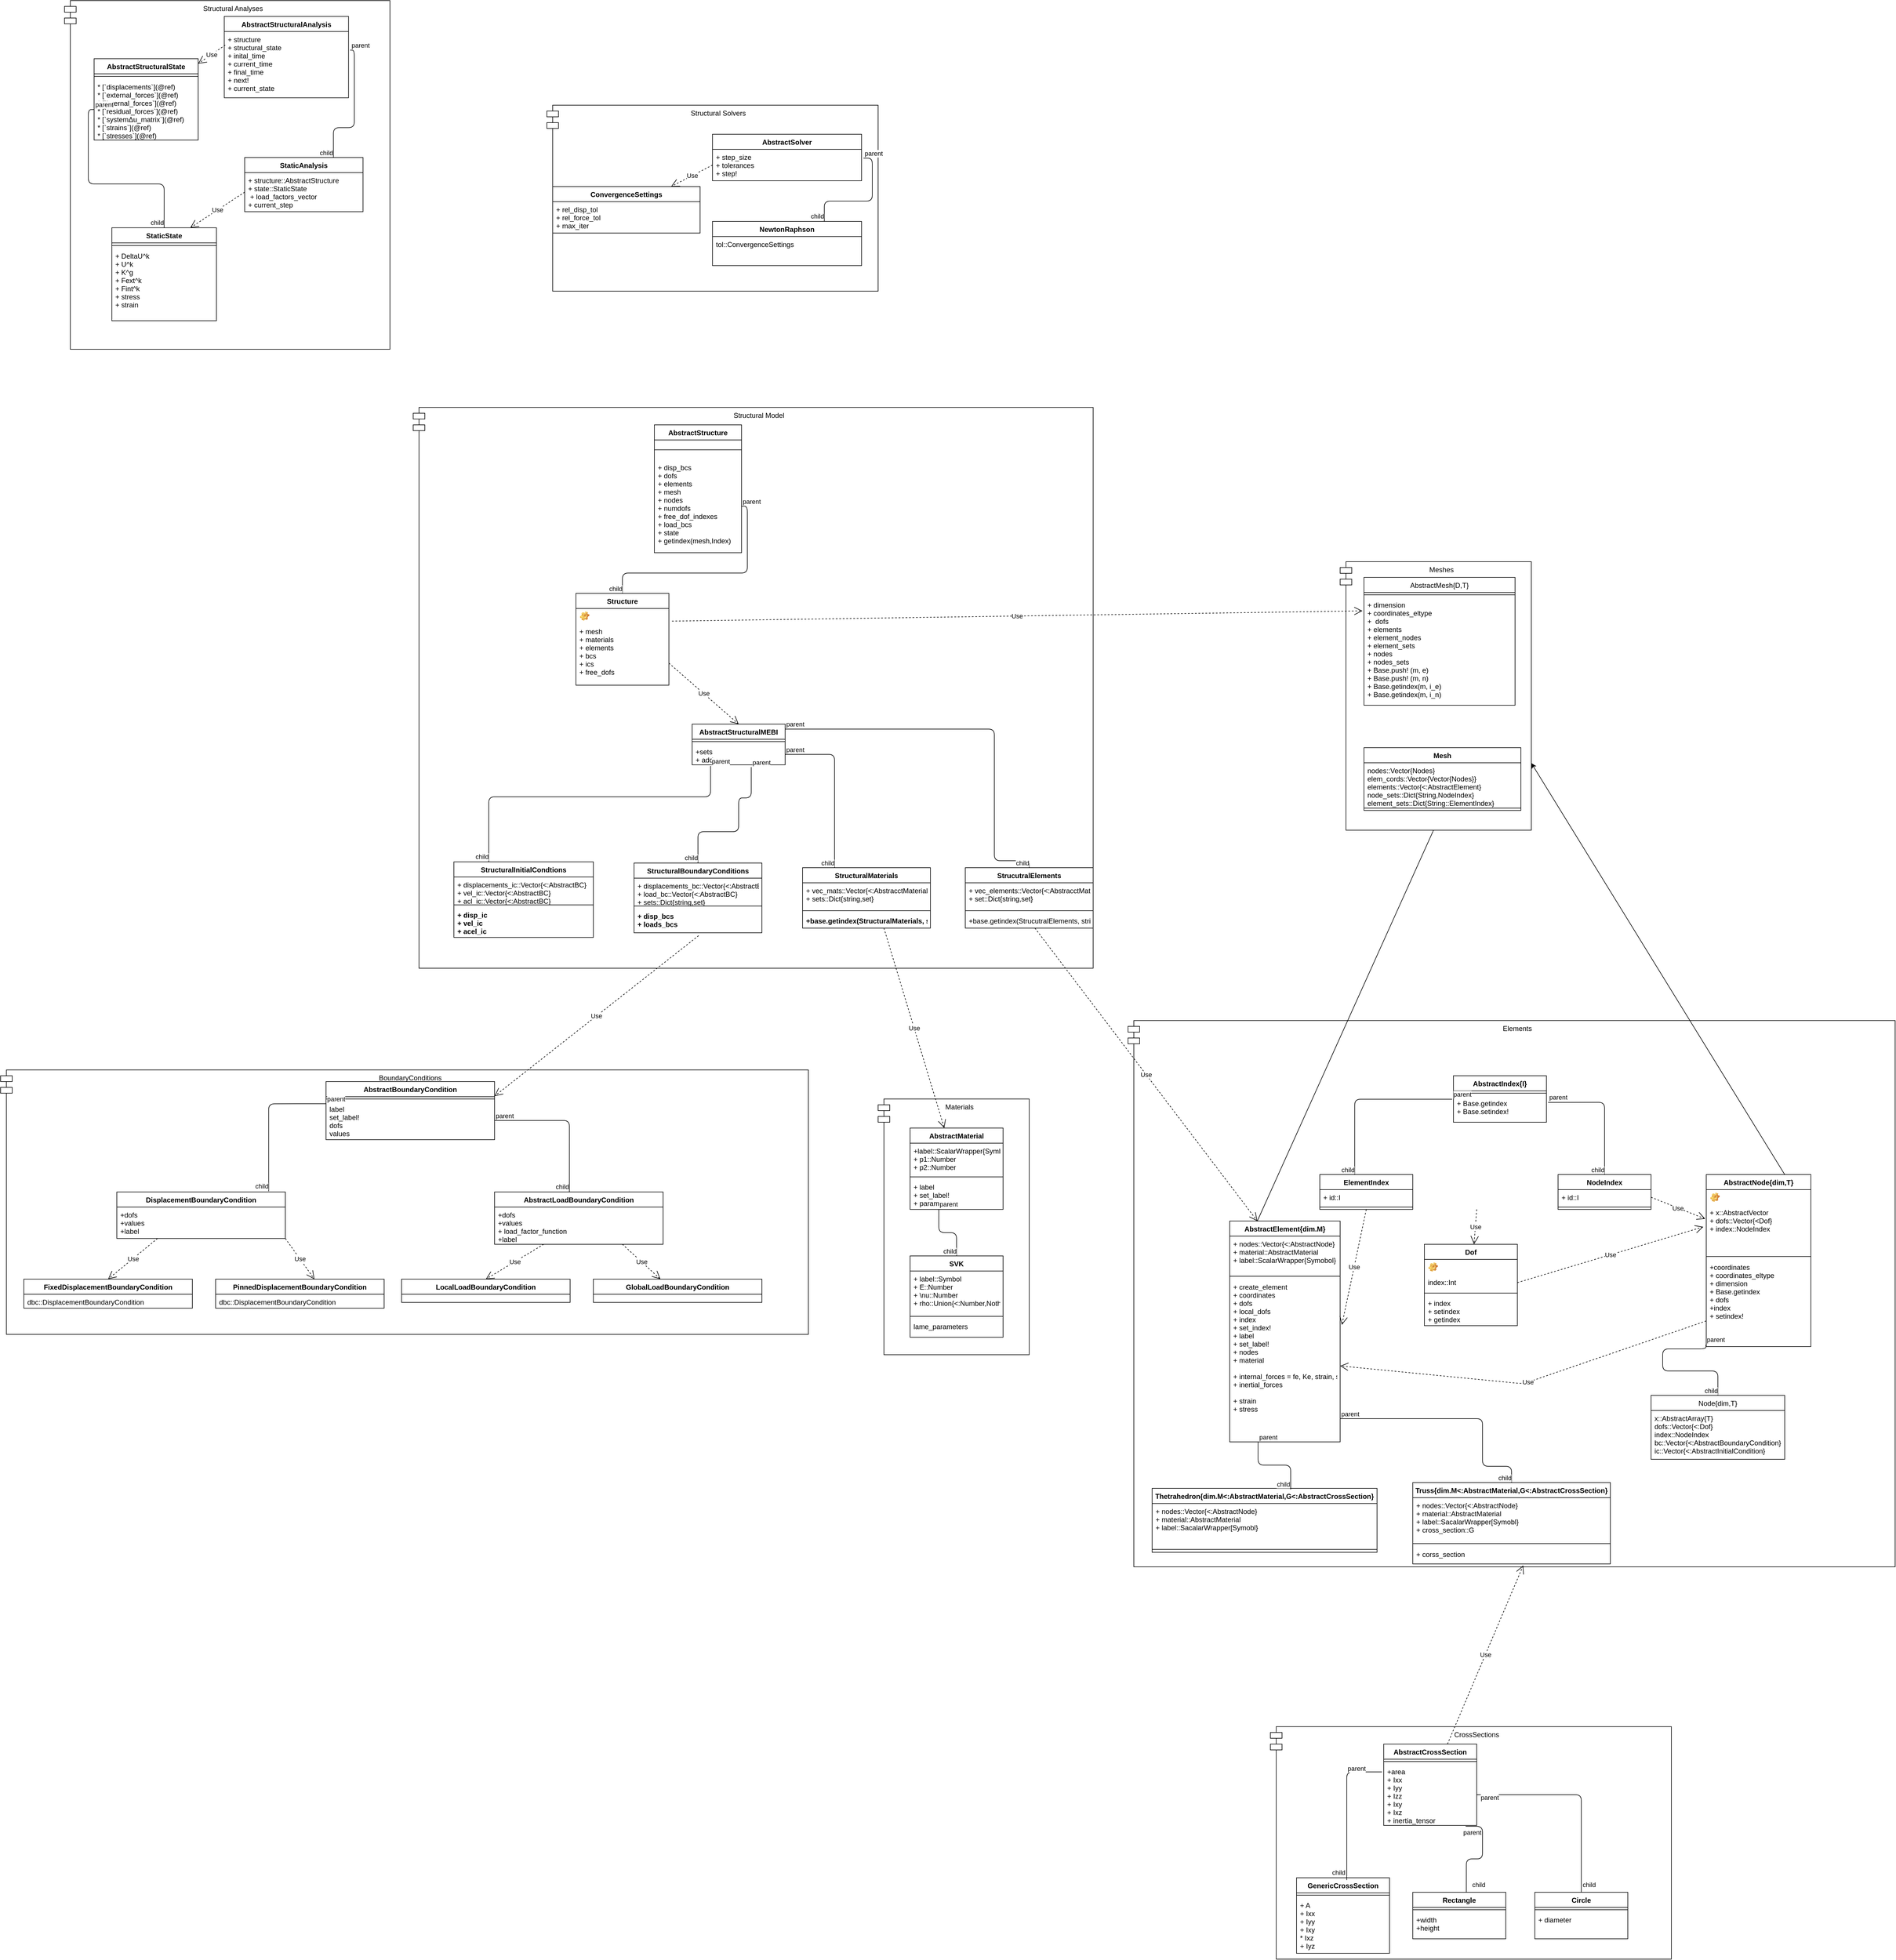 <mxfile>
    <diagram id="p5oT_w4WisO8LpBpw2j3" name="Page-1">
        <mxGraphModel dx="2392" dy="2760" grid="1" gridSize="10" guides="1" tooltips="1" connect="1" arrows="1" fold="1" page="1" pageScale="1" pageWidth="850" pageHeight="1100" math="0" shadow="0">
            <root>
                <mxCell id="0"/>
                <mxCell id="1" parent="0"/>
                <mxCell id="379" value="Structural Model" style="shape=module;align=left;spacingLeft=20;align=center;verticalAlign=top;" parent="1" vertex="1">
                    <mxGeometry x="-610" y="-1100" width="1170" height="965" as="geometry"/>
                </mxCell>
                <mxCell id="227" value="BoundaryConditions&#10;" style="shape=module;align=left;spacingLeft=20;align=center;verticalAlign=top;" parent="1" vertex="1">
                    <mxGeometry x="-1320" y="40" width="1390" height="455" as="geometry"/>
                </mxCell>
                <mxCell id="138" value="Elements" style="shape=module;align=left;spacingLeft=20;align=center;verticalAlign=top;" parent="1" vertex="1">
                    <mxGeometry x="620" y="-45" width="1320" height="940" as="geometry"/>
                </mxCell>
                <mxCell id="20" value="AbstractIndex{I}" style="swimlane;fontStyle=1;align=center;verticalAlign=top;childLayout=stackLayout;horizontal=1;startSize=26;horizontalStack=0;resizeParent=1;resizeParentMax=0;resizeLast=0;collapsible=1;marginBottom=0;" parent="1" vertex="1">
                    <mxGeometry x="1180" y="50" width="160" height="80" as="geometry"/>
                </mxCell>
                <mxCell id="22" value="" style="line;strokeWidth=1;fillColor=none;align=left;verticalAlign=middle;spacingTop=-1;spacingLeft=3;spacingRight=3;rotatable=0;labelPosition=right;points=[];portConstraint=eastwest;strokeColor=inherit;" parent="20" vertex="1">
                    <mxGeometry y="26" width="160" height="8" as="geometry"/>
                </mxCell>
                <mxCell id="23" value="+ Base.getindex&#10;+ Base.setindex!" style="text;strokeColor=none;fillColor=none;align=left;verticalAlign=top;spacingLeft=4;spacingRight=4;overflow=hidden;rotatable=0;points=[[0,0.5],[1,0.5]];portConstraint=eastwest;" parent="20" vertex="1">
                    <mxGeometry y="34" width="160" height="46" as="geometry"/>
                </mxCell>
                <mxCell id="31" value="ElementIndex" style="swimlane;fontStyle=1;align=center;verticalAlign=top;childLayout=stackLayout;horizontal=1;startSize=26;horizontalStack=0;resizeParent=1;resizeParentMax=0;resizeLast=0;collapsible=1;marginBottom=0;" parent="1" vertex="1">
                    <mxGeometry x="950" y="220" width="160" height="60" as="geometry"/>
                </mxCell>
                <mxCell id="32" value="+ id::I" style="text;strokeColor=none;fillColor=none;align=left;verticalAlign=top;spacingLeft=4;spacingRight=4;overflow=hidden;rotatable=0;points=[[0,0.5],[1,0.5]];portConstraint=eastwest;" parent="31" vertex="1">
                    <mxGeometry y="26" width="160" height="26" as="geometry"/>
                </mxCell>
                <mxCell id="33" value="" style="line;strokeWidth=1;fillColor=none;align=left;verticalAlign=middle;spacingTop=-1;spacingLeft=3;spacingRight=3;rotatable=0;labelPosition=right;points=[];portConstraint=eastwest;strokeColor=inherit;" parent="31" vertex="1">
                    <mxGeometry y="52" width="160" height="8" as="geometry"/>
                </mxCell>
                <mxCell id="34" value="NodeIndex" style="swimlane;fontStyle=1;align=center;verticalAlign=top;childLayout=stackLayout;horizontal=1;startSize=26;horizontalStack=0;resizeParent=1;resizeParentMax=0;resizeLast=0;collapsible=1;marginBottom=0;" parent="1" vertex="1">
                    <mxGeometry x="1360" y="220" width="160" height="60" as="geometry"/>
                </mxCell>
                <mxCell id="35" value="+ id::I" style="text;strokeColor=none;fillColor=none;align=left;verticalAlign=top;spacingLeft=4;spacingRight=4;overflow=hidden;rotatable=0;points=[[0,0.5],[1,0.5]];portConstraint=eastwest;" parent="34" vertex="1">
                    <mxGeometry y="26" width="160" height="26" as="geometry"/>
                </mxCell>
                <mxCell id="36" value="" style="line;strokeWidth=1;fillColor=none;align=left;verticalAlign=middle;spacingTop=-1;spacingLeft=3;spacingRight=3;rotatable=0;labelPosition=right;points=[];portConstraint=eastwest;strokeColor=inherit;" parent="34" vertex="1">
                    <mxGeometry y="52" width="160" height="8" as="geometry"/>
                </mxCell>
                <mxCell id="43" value="Dof" style="swimlane;fontStyle=1;align=center;verticalAlign=top;childLayout=stackLayout;horizontal=1;startSize=26;horizontalStack=0;resizeParent=1;resizeParentMax=0;resizeLast=0;collapsible=1;marginBottom=0;" parent="1" vertex="1">
                    <mxGeometry x="1130" y="340" width="160" height="140" as="geometry"/>
                </mxCell>
                <mxCell id="373" value="" style="label;fontStyle=0;strokeColor=none;fillColor=none;align=left;verticalAlign=top;overflow=hidden;spacingLeft=28;spacingRight=4;rotatable=0;points=[[0,0.5],[1,0.5]];portConstraint=eastwest;imageWidth=16;imageHeight=16;image=img/clipart/Gear_128x128.png" parent="43" vertex="1">
                    <mxGeometry y="26" width="160" height="26" as="geometry"/>
                </mxCell>
                <mxCell id="44" value="index::Int&#10;" style="text;strokeColor=none;fillColor=none;align=left;verticalAlign=top;spacingLeft=4;spacingRight=4;overflow=hidden;rotatable=0;points=[[0,0.5],[1,0.5]];portConstraint=eastwest;" parent="43" vertex="1">
                    <mxGeometry y="52" width="160" height="28" as="geometry"/>
                </mxCell>
                <mxCell id="45" value="" style="line;strokeWidth=1;fillColor=none;align=left;verticalAlign=middle;spacingTop=-1;spacingLeft=3;spacingRight=3;rotatable=0;labelPosition=right;points=[];portConstraint=eastwest;strokeColor=inherit;" parent="43" vertex="1">
                    <mxGeometry y="80" width="160" height="8" as="geometry"/>
                </mxCell>
                <mxCell id="46" value="+ index&#10;+ setindex&#10;+ getindex" style="text;strokeColor=none;fillColor=none;align=left;verticalAlign=top;spacingLeft=4;spacingRight=4;overflow=hidden;rotatable=0;points=[[0,0.5],[1,0.5]];portConstraint=eastwest;" parent="43" vertex="1">
                    <mxGeometry y="88" width="160" height="52" as="geometry"/>
                </mxCell>
                <mxCell id="151" style="edgeStyle=none;html=1;exitX=0.75;exitY=0;exitDx=0;exitDy=0;entryX=1;entryY=0.75;entryDx=0;entryDy=0;" parent="1" source="49" target="137" edge="1">
                    <mxGeometry relative="1" as="geometry"/>
                </mxCell>
                <mxCell id="49" value="AbstractNode{dim,T}" style="swimlane;fontStyle=1;align=center;verticalAlign=top;childLayout=stackLayout;horizontal=1;startSize=26;horizontalStack=0;resizeParent=1;resizeParentMax=0;resizeLast=0;collapsible=1;marginBottom=0;" parent="1" vertex="1">
                    <mxGeometry x="1615" y="220" width="180" height="296" as="geometry"/>
                </mxCell>
                <mxCell id="250" value="" style="label;fontStyle=0;strokeColor=none;fillColor=none;align=left;verticalAlign=top;overflow=hidden;spacingLeft=28;spacingRight=4;rotatable=0;points=[[0,0.5],[1,0.5]];portConstraint=eastwest;imageWidth=16;imageHeight=16;image=img/clipart/Gear_128x128.png" parent="49" vertex="1">
                    <mxGeometry y="26" width="180" height="26" as="geometry"/>
                </mxCell>
                <mxCell id="50" value="+ x::AbstractVector&#10;+ dofs::Vector{&lt;Dof}&#10;+ index::NodeIndex&#10;" style="text;strokeColor=none;fillColor=none;align=left;verticalAlign=top;spacingLeft=4;spacingRight=4;overflow=hidden;rotatable=0;points=[[0,0.5],[1,0.5]];portConstraint=eastwest;" parent="49" vertex="1">
                    <mxGeometry y="52" width="180" height="84" as="geometry"/>
                </mxCell>
                <mxCell id="51" value="" style="line;strokeWidth=1;fillColor=none;align=left;verticalAlign=middle;spacingTop=-1;spacingLeft=3;spacingRight=3;rotatable=0;labelPosition=right;points=[];portConstraint=eastwest;strokeColor=inherit;" parent="49" vertex="1">
                    <mxGeometry y="136" width="180" height="10" as="geometry"/>
                </mxCell>
                <mxCell id="52" value="+coordinates&#10;+ coordinates_eltype&#10;+ dimension&#10;+ Base.getindex&#10;+ dofs&#10;+index&#10;+ setindex!&#10;" style="text;strokeColor=none;fillColor=none;align=left;verticalAlign=top;spacingLeft=4;spacingRight=4;overflow=hidden;rotatable=0;points=[[0,0.5],[1,0.5]];portConstraint=eastwest;" parent="49" vertex="1">
                    <mxGeometry y="146" width="180" height="150" as="geometry"/>
                </mxCell>
                <mxCell id="57" value="Node{dim,T}" style="swimlane;fontStyle=0;childLayout=stackLayout;horizontal=1;startSize=26;fillColor=none;horizontalStack=0;resizeParent=1;resizeParentMax=0;resizeLast=0;collapsible=1;marginBottom=0;" parent="1" vertex="1">
                    <mxGeometry x="1520" y="600" width="230" height="110" as="geometry"/>
                </mxCell>
                <mxCell id="58" value="    x::AbstractArray{T}&#10;    dofs::Vector{&lt;:Dof}&#10;    index::NodeIndex&#10;    bc::Vector{&lt;:AbstractBoundaryCondition}&#10;    ic::Vector{&lt;:AbstractInitialCondition}&#10;" style="text;strokeColor=none;fillColor=none;align=left;verticalAlign=top;spacingLeft=4;spacingRight=4;overflow=hidden;rotatable=0;points=[[0,0.5],[1,0.5]];portConstraint=eastwest;" parent="57" vertex="1">
                    <mxGeometry y="26" width="230" height="84" as="geometry"/>
                </mxCell>
                <mxCell id="144" style="edgeStyle=none;html=1;exitX=0.25;exitY=0;exitDx=0;exitDy=0;entryX=0.5;entryY=1;entryDx=0;entryDy=0;" parent="1" source="63" target="6" edge="1">
                    <mxGeometry relative="1" as="geometry">
                        <mxPoint x="1110" y="-90" as="targetPoint"/>
                    </mxGeometry>
                </mxCell>
                <mxCell id="63" value="AbstractElement{dim.M}" style="swimlane;fontStyle=1;align=center;verticalAlign=top;childLayout=stackLayout;horizontal=1;startSize=26;horizontalStack=0;resizeParent=1;resizeParentMax=0;resizeLast=0;collapsible=1;marginBottom=0;" parent="1" vertex="1">
                    <mxGeometry x="795" y="300" width="190" height="380" as="geometry"/>
                </mxCell>
                <mxCell id="64" value="+ nodes::Vector{&lt;:AbstractNode}&#10;+ material::AbstractMaterial&#10;+ label::ScalarWrapper{Symobol}" style="text;strokeColor=none;fillColor=none;align=left;verticalAlign=top;spacingLeft=4;spacingRight=4;overflow=hidden;rotatable=0;points=[[0,0.5],[1,0.5]];portConstraint=eastwest;" parent="63" vertex="1">
                    <mxGeometry y="26" width="190" height="64" as="geometry"/>
                </mxCell>
                <mxCell id="65" value="" style="line;strokeWidth=1;fillColor=none;align=left;verticalAlign=middle;spacingTop=-1;spacingLeft=3;spacingRight=3;rotatable=0;labelPosition=right;points=[];portConstraint=eastwest;strokeColor=inherit;" parent="63" vertex="1">
                    <mxGeometry y="90" width="190" height="10" as="geometry"/>
                </mxCell>
                <mxCell id="66" value="+ create_element&#10;+ coordinates&#10;+ dofs&#10;+ local_dofs&#10;+ index&#10;+ set_index!&#10;+ label&#10;+ set_label!&#10;+ nodes&#10;+ material&#10;&#10;+ internal_forces = fe, Ke, strain, stress&#10;+ inertial_forces&#10;&#10;+ strain&#10;+ stress&#10;" style="text;strokeColor=none;fillColor=none;align=left;verticalAlign=top;spacingLeft=4;spacingRight=4;overflow=hidden;rotatable=0;points=[[0,0.5],[1,0.5]];portConstraint=eastwest;fontStyle=0" parent="63" vertex="1">
                    <mxGeometry y="100" width="190" height="280" as="geometry"/>
                </mxCell>
                <mxCell id="68" value="Truss{dim.M&lt;:AbstractMaterial,G&lt;:AbstractCrossSection}" style="swimlane;fontStyle=1;align=center;verticalAlign=top;childLayout=stackLayout;horizontal=1;startSize=26;horizontalStack=0;resizeParent=1;resizeParentMax=0;resizeLast=0;collapsible=1;marginBottom=0;" parent="1" vertex="1">
                    <mxGeometry x="1110" y="750" width="340" height="140" as="geometry"/>
                </mxCell>
                <mxCell id="69" value="+ nodes::Vector{&lt;:AbstractNode}&#10;+ material::AbstractMaterial&#10;+ label::SacalarWrapper[Symobl}&#10;+ cross_section::G" style="text;strokeColor=none;fillColor=none;align=left;verticalAlign=top;spacingLeft=4;spacingRight=4;overflow=hidden;rotatable=0;points=[[0,0.5],[1,0.5]];portConstraint=eastwest;" parent="68" vertex="1">
                    <mxGeometry y="26" width="340" height="74" as="geometry"/>
                </mxCell>
                <mxCell id="70" value="" style="line;strokeWidth=1;fillColor=none;align=left;verticalAlign=middle;spacingTop=-1;spacingLeft=3;spacingRight=3;rotatable=0;labelPosition=right;points=[];portConstraint=eastwest;strokeColor=inherit;" parent="68" vertex="1">
                    <mxGeometry y="100" width="340" height="10" as="geometry"/>
                </mxCell>
                <mxCell id="71" value="+ corss_section" style="text;strokeColor=none;fillColor=none;align=left;verticalAlign=top;spacingLeft=4;spacingRight=4;overflow=hidden;rotatable=0;points=[[0,0.5],[1,0.5]];portConstraint=eastwest;fontStyle=0" parent="68" vertex="1">
                    <mxGeometry y="110" width="340" height="30" as="geometry"/>
                </mxCell>
                <mxCell id="126" value="Thetrahedron{dim.M&lt;:AbstractMaterial,G&lt;:AbstractCrossSection}" style="swimlane;fontStyle=1;align=center;verticalAlign=top;childLayout=stackLayout;horizontal=1;startSize=26;horizontalStack=0;resizeParent=1;resizeParentMax=0;resizeLast=0;collapsible=1;marginBottom=0;" parent="1" vertex="1">
                    <mxGeometry x="661.5" y="760" width="387" height="110" as="geometry">
                        <mxRectangle x="661.5" y="760" width="420" height="30" as="alternateBounds"/>
                    </mxGeometry>
                </mxCell>
                <mxCell id="127" value="+ nodes::Vector{&lt;:AbstractNode}&#10;+ material::AbstractMaterial&#10;+ label::SacalarWrapper[Symobl}" style="text;strokeColor=none;fillColor=none;align=left;verticalAlign=top;spacingLeft=4;spacingRight=4;overflow=hidden;rotatable=0;points=[[0,0.5],[1,0.5]];portConstraint=eastwest;" parent="126" vertex="1">
                    <mxGeometry y="26" width="387" height="74" as="geometry"/>
                </mxCell>
                <mxCell id="128" value="" style="line;strokeWidth=1;fillColor=none;align=left;verticalAlign=middle;spacingTop=-1;spacingLeft=3;spacingRight=3;rotatable=0;labelPosition=right;points=[];portConstraint=eastwest;strokeColor=inherit;" parent="126" vertex="1">
                    <mxGeometry y="100" width="387" height="10" as="geometry"/>
                </mxCell>
                <mxCell id="156" value="AbstractStructuralMEBI" style="swimlane;fontStyle=1;align=center;verticalAlign=top;childLayout=stackLayout;horizontal=1;startSize=26;horizontalStack=0;resizeParent=1;resizeParentMax=0;resizeLast=0;collapsible=1;marginBottom=0;" parent="1" vertex="1">
                    <mxGeometry x="-130" y="-555" width="160" height="70" as="geometry"/>
                </mxCell>
                <mxCell id="158" value="" style="line;strokeWidth=1;fillColor=none;align=left;verticalAlign=middle;spacingTop=-1;spacingLeft=3;spacingRight=3;rotatable=0;labelPosition=right;points=[];portConstraint=eastwest;strokeColor=inherit;" parent="156" vertex="1">
                    <mxGeometry y="26" width="160" height="8" as="geometry"/>
                </mxCell>
                <mxCell id="159" value="+sets&#10;+ add_set" style="text;strokeColor=none;fillColor=none;align=left;verticalAlign=top;spacingLeft=4;spacingRight=4;overflow=hidden;rotatable=0;points=[[0,0.5],[1,0.5]];portConstraint=eastwest;" parent="156" vertex="1">
                    <mxGeometry y="34" width="160" height="36" as="geometry"/>
                </mxCell>
                <mxCell id="165" value="" style="group" parent="1" vertex="1" connectable="0">
                    <mxGeometry x="865" y="1170" width="690" height="400" as="geometry"/>
                </mxCell>
                <mxCell id="124" value="CrossSections" style="shape=module;align=left;spacingLeft=20;align=center;verticalAlign=top;" parent="165" vertex="1">
                    <mxGeometry width="690" height="400" as="geometry"/>
                </mxCell>
                <mxCell id="104" value="AbstractCrossSection" style="swimlane;fontStyle=1;align=center;verticalAlign=top;childLayout=stackLayout;horizontal=1;startSize=26;horizontalStack=0;resizeParent=1;resizeParentMax=0;resizeLast=0;collapsible=1;marginBottom=0;" parent="165" vertex="1">
                    <mxGeometry x="195" y="30" width="160" height="140" as="geometry"/>
                </mxCell>
                <mxCell id="106" value="" style="line;strokeWidth=1;fillColor=none;align=left;verticalAlign=middle;spacingTop=-1;spacingLeft=3;spacingRight=3;rotatable=0;labelPosition=right;points=[];portConstraint=eastwest;strokeColor=inherit;" parent="104" vertex="1">
                    <mxGeometry y="26" width="160" height="8" as="geometry"/>
                </mxCell>
                <mxCell id="107" value="+area&#10;+ Ixx&#10;+ Iyy&#10;+ Izz&#10;+ Ixy&#10;+ Ixz&#10;+ inertia_tensor&#10;" style="text;strokeColor=none;fillColor=none;align=left;verticalAlign=top;spacingLeft=4;spacingRight=4;overflow=hidden;rotatable=0;points=[[0,0.5],[1,0.5]];portConstraint=eastwest;" parent="104" vertex="1">
                    <mxGeometry y="34" width="160" height="106" as="geometry"/>
                </mxCell>
                <mxCell id="108" value="GenericCrossSection" style="swimlane;fontStyle=1;align=center;verticalAlign=top;childLayout=stackLayout;horizontal=1;startSize=26;horizontalStack=0;resizeParent=1;resizeParentMax=0;resizeLast=0;collapsible=1;marginBottom=0;" parent="165" vertex="1">
                    <mxGeometry x="45" y="260" width="160" height="130" as="geometry"/>
                </mxCell>
                <mxCell id="109" value="" style="line;strokeWidth=1;fillColor=none;align=left;verticalAlign=middle;spacingTop=-1;spacingLeft=3;spacingRight=3;rotatable=0;labelPosition=right;points=[];portConstraint=eastwest;strokeColor=inherit;" parent="108" vertex="1">
                    <mxGeometry y="26" width="160" height="8" as="geometry"/>
                </mxCell>
                <mxCell id="110" value="+ A&#10;+ Ixx&#10;+ Iyy&#10;+ Ixy&#10;* Ixz&#10;+ Iyz" style="text;strokeColor=none;fillColor=none;align=left;verticalAlign=top;spacingLeft=4;spacingRight=4;overflow=hidden;rotatable=0;points=[[0,0.5],[1,0.5]];portConstraint=eastwest;" parent="108" vertex="1">
                    <mxGeometry y="34" width="160" height="96" as="geometry"/>
                </mxCell>
                <mxCell id="112" value="Rectangle" style="swimlane;fontStyle=1;align=center;verticalAlign=top;childLayout=stackLayout;horizontal=1;startSize=26;horizontalStack=0;resizeParent=1;resizeParentMax=0;resizeLast=0;collapsible=1;marginBottom=0;" parent="165" vertex="1">
                    <mxGeometry x="245" y="285" width="160" height="80" as="geometry"/>
                </mxCell>
                <mxCell id="113" value="" style="line;strokeWidth=1;fillColor=none;align=left;verticalAlign=middle;spacingTop=-1;spacingLeft=3;spacingRight=3;rotatable=0;labelPosition=right;points=[];portConstraint=eastwest;strokeColor=inherit;" parent="112" vertex="1">
                    <mxGeometry y="26" width="160" height="8" as="geometry"/>
                </mxCell>
                <mxCell id="114" value="+width&#10;+height" style="text;strokeColor=none;fillColor=none;align=left;verticalAlign=top;spacingLeft=4;spacingRight=4;overflow=hidden;rotatable=0;points=[[0,0.5],[1,0.5]];portConstraint=eastwest;" parent="112" vertex="1">
                    <mxGeometry y="34" width="160" height="46" as="geometry"/>
                </mxCell>
                <mxCell id="116" value="Circle" style="swimlane;fontStyle=1;align=center;verticalAlign=top;childLayout=stackLayout;horizontal=1;startSize=26;horizontalStack=0;resizeParent=1;resizeParentMax=0;resizeLast=0;collapsible=1;marginBottom=0;" parent="165" vertex="1">
                    <mxGeometry x="455" y="285" width="160" height="80" as="geometry"/>
                </mxCell>
                <mxCell id="117" value="" style="line;strokeWidth=1;fillColor=none;align=left;verticalAlign=middle;spacingTop=-1;spacingLeft=3;spacingRight=3;rotatable=0;labelPosition=right;points=[];portConstraint=eastwest;strokeColor=inherit;" parent="116" vertex="1">
                    <mxGeometry y="26" width="160" height="8" as="geometry"/>
                </mxCell>
                <mxCell id="118" value="+ diameter" style="text;strokeColor=none;fillColor=none;align=left;verticalAlign=top;spacingLeft=4;spacingRight=4;overflow=hidden;rotatable=0;points=[[0,0.5],[1,0.5]];portConstraint=eastwest;" parent="116" vertex="1">
                    <mxGeometry y="34" width="160" height="46" as="geometry"/>
                </mxCell>
                <mxCell id="312" value="" style="endArrow=none;html=1;edgeStyle=orthogonalEdgeStyle;entryX=-0.019;entryY=0.131;entryDx=0;entryDy=0;entryPerimeter=0;exitX=0.54;exitY=0.031;exitDx=0;exitDy=0;exitPerimeter=0;" parent="165" source="108" target="107" edge="1">
                    <mxGeometry relative="1" as="geometry">
                        <mxPoint x="160" as="sourcePoint"/>
                        <mxPoint x="320" as="targetPoint"/>
                    </mxGeometry>
                </mxCell>
                <mxCell id="313" value="parent" style="edgeLabel;resizable=0;html=1;align=left;verticalAlign=bottom;" parent="312" connectable="0" vertex="1">
                    <mxGeometry x="-1" relative="1" as="geometry">
                        <mxPoint y="-184" as="offset"/>
                    </mxGeometry>
                </mxCell>
                <mxCell id="314" value="child" style="edgeLabel;resizable=0;html=1;align=right;verticalAlign=bottom;" parent="312" connectable="0" vertex="1">
                    <mxGeometry x="1" relative="1" as="geometry">
                        <mxPoint x="-62" y="182" as="offset"/>
                    </mxGeometry>
                </mxCell>
                <mxCell id="315" value="" style="endArrow=none;html=1;edgeStyle=orthogonalEdgeStyle;entryX=0.881;entryY=1.014;entryDx=0;entryDy=0;entryPerimeter=0;exitX=0.576;exitY=0.003;exitDx=0;exitDy=0;exitPerimeter=0;" parent="165" source="112" target="107" edge="1">
                    <mxGeometry relative="1" as="geometry">
                        <mxPoint x="141.4" y="274.03" as="sourcePoint"/>
                        <mxPoint x="201.96" y="87.886" as="targetPoint"/>
                    </mxGeometry>
                </mxCell>
                <mxCell id="316" value="parent" style="edgeLabel;resizable=0;html=1;align=left;verticalAlign=bottom;" parent="315" connectable="0" vertex="1">
                    <mxGeometry x="-1" relative="1" as="geometry">
                        <mxPoint x="-7" y="-95" as="offset"/>
                    </mxGeometry>
                </mxCell>
                <mxCell id="317" value="child" style="edgeLabel;resizable=0;html=1;align=right;verticalAlign=bottom;" parent="315" connectable="0" vertex="1">
                    <mxGeometry x="1" relative="1" as="geometry">
                        <mxPoint x="34" y="109" as="offset"/>
                    </mxGeometry>
                </mxCell>
                <mxCell id="318" value="" style="endArrow=none;html=1;edgeStyle=orthogonalEdgeStyle;entryX=1;entryY=0.5;entryDx=0;entryDy=0;exitX=0.5;exitY=0;exitDx=0;exitDy=0;" parent="165" source="116" target="107" edge="1">
                    <mxGeometry relative="1" as="geometry">
                        <mxPoint x="347.16" y="295.24" as="sourcePoint"/>
                        <mxPoint x="345.96" y="181.484" as="targetPoint"/>
                    </mxGeometry>
                </mxCell>
                <mxCell id="319" value="parent" style="edgeLabel;resizable=0;html=1;align=left;verticalAlign=bottom;" parent="318" connectable="0" vertex="1">
                    <mxGeometry x="-1" relative="1" as="geometry">
                        <mxPoint x="-175" y="-155" as="offset"/>
                    </mxGeometry>
                </mxCell>
                <mxCell id="320" value="child" style="edgeLabel;resizable=0;html=1;align=right;verticalAlign=bottom;" parent="318" connectable="0" vertex="1">
                    <mxGeometry x="1" relative="1" as="geometry">
                        <mxPoint x="205" y="163" as="offset"/>
                    </mxGeometry>
                </mxCell>
                <mxCell id="173" value="StructuralMaterials" style="swimlane;fontStyle=1;align=center;verticalAlign=top;childLayout=stackLayout;horizontal=1;startSize=26;horizontalStack=0;resizeParent=1;resizeParentMax=0;resizeLast=0;collapsible=1;marginBottom=0;" parent="1" vertex="1">
                    <mxGeometry x="60" y="-308" width="220" height="104" as="geometry"/>
                </mxCell>
                <mxCell id="174" value="+ vec_mats::Vector{&lt;:AbstracctMaterials}&#10;+ sets::Dict{string,set}" style="text;strokeColor=none;fillColor=none;align=left;verticalAlign=top;spacingLeft=4;spacingRight=4;overflow=hidden;rotatable=0;points=[[0,0.5],[1,0.5]];portConstraint=eastwest;" parent="173" vertex="1">
                    <mxGeometry y="26" width="220" height="44" as="geometry"/>
                </mxCell>
                <mxCell id="175" value="" style="line;strokeWidth=1;fillColor=none;align=left;verticalAlign=middle;spacingTop=-1;spacingLeft=3;spacingRight=3;rotatable=0;labelPosition=right;points=[];portConstraint=eastwest;strokeColor=inherit;" parent="173" vertex="1">
                    <mxGeometry y="70" width="220" height="8" as="geometry"/>
                </mxCell>
                <mxCell id="176" value="+base.getindex(StructuralMaterials, string)&#10;" style="text;strokeColor=none;fillColor=none;align=left;verticalAlign=top;spacingLeft=4;spacingRight=4;overflow=hidden;rotatable=0;points=[[0,0.5],[1,0.5]];portConstraint=eastwest;fontStyle=1" parent="173" vertex="1">
                    <mxGeometry y="78" width="220" height="26" as="geometry"/>
                </mxCell>
                <mxCell id="177" value="StrucutralElements" style="swimlane;fontStyle=1;align=center;verticalAlign=top;childLayout=stackLayout;horizontal=1;startSize=26;horizontalStack=0;resizeParent=1;resizeParentMax=0;resizeLast=0;collapsible=1;marginBottom=0;" parent="1" vertex="1">
                    <mxGeometry x="340" y="-308" width="220" height="104" as="geometry"/>
                </mxCell>
                <mxCell id="178" value="+ vec_elements::Vector{&lt;:AbstracctMaterials}&#10;+ set::Dict{string,set}" style="text;strokeColor=none;fillColor=none;align=left;verticalAlign=top;spacingLeft=4;spacingRight=4;overflow=hidden;rotatable=0;points=[[0,0.5],[1,0.5]];portConstraint=eastwest;" parent="177" vertex="1">
                    <mxGeometry y="26" width="220" height="44" as="geometry"/>
                </mxCell>
                <mxCell id="179" value="" style="line;strokeWidth=1;fillColor=none;align=left;verticalAlign=middle;spacingTop=-1;spacingLeft=3;spacingRight=3;rotatable=0;labelPosition=right;points=[];portConstraint=eastwest;strokeColor=inherit;" parent="177" vertex="1">
                    <mxGeometry y="70" width="220" height="8" as="geometry"/>
                </mxCell>
                <mxCell id="180" value="+base.getindex(StrucutralElements, string)&#10;" style="text;strokeColor=none;fillColor=none;align=left;verticalAlign=top;spacingLeft=4;spacingRight=4;overflow=hidden;rotatable=0;points=[[0,0.5],[1,0.5]];portConstraint=eastwest;" parent="177" vertex="1">
                    <mxGeometry y="78" width="220" height="26" as="geometry"/>
                </mxCell>
                <mxCell id="181" value="StructuralBoundaryConditions" style="swimlane;fontStyle=1;align=center;verticalAlign=top;childLayout=stackLayout;horizontal=1;startSize=26;horizontalStack=0;resizeParent=1;resizeParentMax=0;resizeLast=0;collapsible=1;marginBottom=0;" parent="1" vertex="1">
                    <mxGeometry x="-230" y="-316" width="220" height="120" as="geometry"/>
                </mxCell>
                <mxCell id="182" value="+ displacements_bc::Vector{&lt;:AbstractBC}&#10;+ load_bc::Vector{&lt;:AbstractBC}&#10;+ sets::Dict{string,set}" style="text;strokeColor=none;fillColor=none;align=left;verticalAlign=top;spacingLeft=4;spacingRight=4;overflow=hidden;rotatable=0;points=[[0,0.5],[1,0.5]];portConstraint=eastwest;" parent="181" vertex="1">
                    <mxGeometry y="26" width="220" height="44" as="geometry"/>
                </mxCell>
                <mxCell id="183" value="" style="line;strokeWidth=1;fillColor=none;align=left;verticalAlign=middle;spacingTop=-1;spacingLeft=3;spacingRight=3;rotatable=0;labelPosition=right;points=[];portConstraint=eastwest;strokeColor=inherit;" parent="181" vertex="1">
                    <mxGeometry y="70" width="220" height="8" as="geometry"/>
                </mxCell>
                <mxCell id="184" value="+ disp_bcs&#10;+ loads_bcs" style="text;strokeColor=none;fillColor=none;align=left;verticalAlign=top;spacingLeft=4;spacingRight=4;overflow=hidden;rotatable=0;points=[[0,0.5],[1,0.5]];portConstraint=eastwest;fontStyle=1" parent="181" vertex="1">
                    <mxGeometry y="78" width="220" height="42" as="geometry"/>
                </mxCell>
                <mxCell id="185" value="StructuralInitialCondtions" style="swimlane;fontStyle=1;align=center;verticalAlign=top;childLayout=stackLayout;horizontal=1;startSize=26;horizontalStack=0;resizeParent=1;resizeParentMax=0;resizeLast=0;collapsible=1;marginBottom=0;" parent="1" vertex="1">
                    <mxGeometry x="-540" y="-318" width="240" height="130" as="geometry"/>
                </mxCell>
                <mxCell id="186" value="+ displacements_ic::Vector{&lt;:AbstractBC}&#10;+ vel_ic::Vector{&lt;:AbstractBC}&#10;+ acl_ic::Vector{&lt;:AbstractBC}&#10;+ sets::Dict{string,set}" style="text;strokeColor=none;fillColor=none;align=left;verticalAlign=top;spacingLeft=4;spacingRight=4;overflow=hidden;rotatable=0;points=[[0,0.5],[1,0.5]];portConstraint=eastwest;" parent="185" vertex="1">
                    <mxGeometry y="26" width="240" height="44" as="geometry"/>
                </mxCell>
                <mxCell id="187" value="" style="line;strokeWidth=1;fillColor=none;align=left;verticalAlign=middle;spacingTop=-1;spacingLeft=3;spacingRight=3;rotatable=0;labelPosition=right;points=[];portConstraint=eastwest;strokeColor=inherit;" parent="185" vertex="1">
                    <mxGeometry y="70" width="240" height="8" as="geometry"/>
                </mxCell>
                <mxCell id="188" value="+ disp_ic&#10;+ vel_ic&#10;+ acel_ic" style="text;strokeColor=none;fillColor=none;align=left;verticalAlign=top;spacingLeft=4;spacingRight=4;overflow=hidden;rotatable=0;points=[[0,0.5],[1,0.5]];portConstraint=eastwest;fontStyle=1" parent="185" vertex="1">
                    <mxGeometry y="78" width="240" height="52" as="geometry"/>
                </mxCell>
                <mxCell id="191" value="AbstractBoundaryCondition" style="swimlane;fontStyle=1;align=center;verticalAlign=top;childLayout=stackLayout;horizontal=1;startSize=26;horizontalStack=0;resizeParent=1;resizeParentMax=0;resizeLast=0;collapsible=1;marginBottom=0;" parent="1" vertex="1">
                    <mxGeometry x="-760" y="60" width="290" height="100" as="geometry"/>
                </mxCell>
                <mxCell id="193" value="" style="line;strokeWidth=1;fillColor=none;align=left;verticalAlign=middle;spacingTop=-1;spacingLeft=3;spacingRight=3;rotatable=0;labelPosition=right;points=[];portConstraint=eastwest;strokeColor=inherit;" parent="191" vertex="1">
                    <mxGeometry y="26" width="290" height="8" as="geometry"/>
                </mxCell>
                <mxCell id="194" value="label&#10;set_label!&#10;dofs&#10;values" style="text;strokeColor=none;fillColor=none;align=left;verticalAlign=top;spacingLeft=4;spacingRight=4;overflow=hidden;rotatable=0;points=[[0,0.5],[1,0.5]];portConstraint=eastwest;" parent="191" vertex="1">
                    <mxGeometry y="34" width="290" height="66" as="geometry"/>
                </mxCell>
                <mxCell id="196" value="DisplacementBoundaryCondition" style="swimlane;fontStyle=1;align=center;verticalAlign=top;childLayout=stackLayout;horizontal=1;startSize=26;horizontalStack=0;resizeParent=1;resizeParentMax=0;resizeLast=0;collapsible=1;marginBottom=0;" parent="1" vertex="1">
                    <mxGeometry x="-1120" y="250" width="290" height="80" as="geometry"/>
                </mxCell>
                <mxCell id="198" value="+dofs&#10;+values&#10;+label" style="text;strokeColor=none;fillColor=none;align=left;verticalAlign=top;spacingLeft=4;spacingRight=4;overflow=hidden;rotatable=0;points=[[0,0.5],[1,0.5]];portConstraint=eastwest;" parent="196" vertex="1">
                    <mxGeometry y="26" width="290" height="54" as="geometry"/>
                </mxCell>
                <mxCell id="201" value="FixedDisplacementBoundaryCondition" style="swimlane;fontStyle=1;align=center;verticalAlign=top;childLayout=stackLayout;horizontal=1;startSize=26;horizontalStack=0;resizeParent=1;resizeParentMax=0;resizeLast=0;collapsible=1;marginBottom=0;" parent="1" vertex="1">
                    <mxGeometry x="-1280" y="400" width="290" height="50" as="geometry"/>
                </mxCell>
                <mxCell id="202" value="dbc::DisplacementBoundaryCondition" style="text;strokeColor=none;fillColor=none;align=left;verticalAlign=top;spacingLeft=4;spacingRight=4;overflow=hidden;rotatable=0;points=[[0,0.5],[1,0.5]];portConstraint=eastwest;" parent="201" vertex="1">
                    <mxGeometry y="26" width="290" height="24" as="geometry"/>
                </mxCell>
                <mxCell id="203" value="PinnedDisplacementBoundaryCondition" style="swimlane;fontStyle=1;align=center;verticalAlign=top;childLayout=stackLayout;horizontal=1;startSize=26;horizontalStack=0;resizeParent=1;resizeParentMax=0;resizeLast=0;collapsible=1;marginBottom=0;" parent="1" vertex="1">
                    <mxGeometry x="-950" y="400" width="290" height="50" as="geometry"/>
                </mxCell>
                <mxCell id="204" value="dbc::DisplacementBoundaryCondition" style="text;strokeColor=none;fillColor=none;align=left;verticalAlign=top;spacingLeft=4;spacingRight=4;overflow=hidden;rotatable=0;points=[[0,0.5],[1,0.5]];portConstraint=eastwest;" parent="203" vertex="1">
                    <mxGeometry y="26" width="290" height="24" as="geometry"/>
                </mxCell>
                <mxCell id="217" value="AbstractLoadBoundaryCondition" style="swimlane;fontStyle=1;align=center;verticalAlign=top;childLayout=stackLayout;horizontal=1;startSize=26;horizontalStack=0;resizeParent=1;resizeParentMax=0;resizeLast=0;collapsible=1;marginBottom=0;" parent="1" vertex="1">
                    <mxGeometry x="-470" y="250" width="290" height="90" as="geometry"/>
                </mxCell>
                <mxCell id="218" value="+dofs&#10;+values&#10;+ load_factor_function&#10;+label" style="text;strokeColor=none;fillColor=none;align=left;verticalAlign=top;spacingLeft=4;spacingRight=4;overflow=hidden;rotatable=0;points=[[0,0.5],[1,0.5]];portConstraint=eastwest;" parent="217" vertex="1">
                    <mxGeometry y="26" width="290" height="64" as="geometry"/>
                </mxCell>
                <mxCell id="219" value="LocalLoadBoundaryCondition" style="swimlane;fontStyle=1;align=center;verticalAlign=top;childLayout=stackLayout;horizontal=1;startSize=26;horizontalStack=0;resizeParent=1;resizeParentMax=0;resizeLast=0;collapsible=1;marginBottom=0;" parent="1" vertex="1">
                    <mxGeometry x="-630" y="400" width="290" height="40" as="geometry"/>
                </mxCell>
                <mxCell id="221" value="GlobalLoadBoundaryCondition" style="swimlane;fontStyle=1;align=center;verticalAlign=top;childLayout=stackLayout;horizontal=1;startSize=26;horizontalStack=0;resizeParent=1;resizeParentMax=0;resizeLast=0;collapsible=1;marginBottom=0;" parent="1" vertex="1">
                    <mxGeometry x="-300" y="400" width="290" height="40" as="geometry"/>
                </mxCell>
                <mxCell id="229" value="" style="group" parent="1" vertex="1" connectable="0">
                    <mxGeometry x="190" y="90" width="260" height="440" as="geometry"/>
                </mxCell>
                <mxCell id="103" value="Materials" style="shape=module;align=left;spacingLeft=20;align=center;verticalAlign=top;" parent="229" vertex="1">
                    <mxGeometry width="260" height="440" as="geometry"/>
                </mxCell>
                <mxCell id="94" value="AbstractMaterial" style="swimlane;fontStyle=1;align=center;verticalAlign=top;childLayout=stackLayout;horizontal=1;startSize=26;horizontalStack=0;resizeParent=1;resizeParentMax=0;resizeLast=0;collapsible=1;marginBottom=0;" parent="229" vertex="1">
                    <mxGeometry x="55" y="50" width="160" height="140" as="geometry"/>
                </mxCell>
                <mxCell id="95" value="+label::ScalarWrapper{Symbol}&#10;+ p1::Number&#10;+ p2::Number" style="text;strokeColor=none;fillColor=none;align=left;verticalAlign=top;spacingLeft=4;spacingRight=4;overflow=hidden;rotatable=0;points=[[0,0.5],[1,0.5]];portConstraint=eastwest;" parent="94" vertex="1">
                    <mxGeometry y="26" width="160" height="54" as="geometry"/>
                </mxCell>
                <mxCell id="96" value="" style="line;strokeWidth=1;fillColor=none;align=left;verticalAlign=middle;spacingTop=-1;spacingLeft=3;spacingRight=3;rotatable=0;labelPosition=right;points=[];portConstraint=eastwest;strokeColor=inherit;" parent="94" vertex="1">
                    <mxGeometry y="80" width="160" height="8" as="geometry"/>
                </mxCell>
                <mxCell id="97" value="+ label&#10;+ set_label!&#10;+ parameters" style="text;strokeColor=none;fillColor=none;align=left;verticalAlign=top;spacingLeft=4;spacingRight=4;overflow=hidden;rotatable=0;points=[[0,0.5],[1,0.5]];portConstraint=eastwest;" parent="94" vertex="1">
                    <mxGeometry y="88" width="160" height="52" as="geometry"/>
                </mxCell>
                <mxCell id="98" value="SVK&#10;" style="swimlane;fontStyle=1;align=center;verticalAlign=top;childLayout=stackLayout;horizontal=1;startSize=26;horizontalStack=0;resizeParent=1;resizeParentMax=0;resizeLast=0;collapsible=1;marginBottom=0;" parent="229" vertex="1">
                    <mxGeometry x="55" y="270" width="160" height="140" as="geometry"/>
                </mxCell>
                <mxCell id="99" value="+ label::Symbol&#10;+ E::Number&#10;+ \nu::Number&#10;+ rho::Union{&lt;:Number,Nothing}" style="text;strokeColor=none;fillColor=none;align=left;verticalAlign=top;spacingLeft=4;spacingRight=4;overflow=hidden;rotatable=0;points=[[0,0.5],[1,0.5]];portConstraint=eastwest;" parent="98" vertex="1">
                    <mxGeometry y="26" width="160" height="74" as="geometry"/>
                </mxCell>
                <mxCell id="100" value="" style="line;strokeWidth=1;fillColor=none;align=left;verticalAlign=middle;spacingTop=-1;spacingLeft=3;spacingRight=3;rotatable=0;labelPosition=right;points=[];portConstraint=eastwest;strokeColor=inherit;" parent="98" vertex="1">
                    <mxGeometry y="100" width="160" height="8" as="geometry"/>
                </mxCell>
                <mxCell id="101" value="lame_parameters" style="text;strokeColor=none;fillColor=none;align=left;verticalAlign=top;spacingLeft=4;spacingRight=4;overflow=hidden;rotatable=0;points=[[0,0.5],[1,0.5]];portConstraint=eastwest;" parent="98" vertex="1">
                    <mxGeometry y="108" width="160" height="32" as="geometry"/>
                </mxCell>
                <mxCell id="309" value="" style="endArrow=none;html=1;edgeStyle=orthogonalEdgeStyle;exitX=0.309;exitY=0.993;exitDx=0;exitDy=0;exitPerimeter=0;" parent="229" source="97" target="98" edge="1">
                    <mxGeometry relative="1" as="geometry">
                        <mxPoint x="110" y="210" as="sourcePoint"/>
                        <mxPoint x="270" y="210" as="targetPoint"/>
                    </mxGeometry>
                </mxCell>
                <mxCell id="310" value="parent" style="edgeLabel;resizable=0;html=1;align=left;verticalAlign=bottom;" parent="309" connectable="0" vertex="1">
                    <mxGeometry x="-1" relative="1" as="geometry"/>
                </mxCell>
                <mxCell id="311" value="child" style="edgeLabel;resizable=0;html=1;align=right;verticalAlign=bottom;" parent="309" connectable="0" vertex="1">
                    <mxGeometry x="1" relative="1" as="geometry"/>
                </mxCell>
                <mxCell id="230" value="" style="group" parent="1" vertex="1" connectable="0">
                    <mxGeometry x="985" y="-834.5" width="329" height="462" as="geometry"/>
                </mxCell>
                <mxCell id="137" value="Meshes" style="shape=module;align=left;spacingLeft=20;align=center;verticalAlign=top;" parent="230" vertex="1">
                    <mxGeometry width="329" height="462" as="geometry"/>
                </mxCell>
                <mxCell id="6" value="Mesh" style="swimlane;fontStyle=1;align=center;verticalAlign=top;childLayout=stackLayout;horizontal=1;startSize=26;horizontalStack=0;resizeParent=1;resizeParentMax=0;resizeLast=0;collapsible=1;marginBottom=0;" parent="230" vertex="1">
                    <mxGeometry x="41" y="320" width="270" height="108" as="geometry"/>
                </mxCell>
                <mxCell id="7" value="nodes::Vector{Nodes}&#10;elem_cords::Vector{Vector{Nodes}}&#10;elements::Vector{&lt;:AbstractElement}&#10;node_sets::Dict{String,NodeIndex}&#10;element_sets::Dict{String::ElementIndex}&#10;" style="text;strokeColor=none;fillColor=none;align=left;verticalAlign=top;spacingLeft=4;spacingRight=4;overflow=hidden;rotatable=0;points=[[0,0.5],[1,0.5]];portConstraint=eastwest;" parent="6" vertex="1">
                    <mxGeometry y="26" width="270" height="74" as="geometry"/>
                </mxCell>
                <mxCell id="8" value="" style="line;strokeWidth=1;fillColor=none;align=left;verticalAlign=middle;spacingTop=-1;spacingLeft=3;spacingRight=3;rotatable=0;labelPosition=right;points=[];portConstraint=eastwest;strokeColor=inherit;" parent="6" vertex="1">
                    <mxGeometry y="100" width="270" height="8" as="geometry"/>
                </mxCell>
                <mxCell id="12" value="AbstractMesh{D,T}" style="swimlane;fontStyle=0;align=center;verticalAlign=top;childLayout=stackLayout;horizontal=1;startSize=26;horizontalStack=0;resizeParent=1;resizeParentMax=0;resizeLast=0;collapsible=1;marginBottom=0;" parent="230" vertex="1">
                    <mxGeometry x="41" y="27" width="260" height="220" as="geometry">
                        <mxRectangle x="190" y="7" width="140" height="30" as="alternateBounds"/>
                    </mxGeometry>
                </mxCell>
                <mxCell id="14" value="" style="line;strokeWidth=1;fillColor=none;align=left;verticalAlign=middle;spacingTop=-1;spacingLeft=3;spacingRight=3;rotatable=0;labelPosition=right;points=[];portConstraint=eastwest;strokeColor=inherit;" parent="12" vertex="1">
                    <mxGeometry y="26" width="260" height="8" as="geometry"/>
                </mxCell>
                <mxCell id="15" value="+ dimension&#10;+ coordinates_eltype&#10;+  dofs&#10;+ elements&#10;+ element_nodes&#10;+ element_sets &#10;+ nodes&#10;+ nodes_sets&#10;+ Base.push! (m, e)&#10;+ Base.push! (m, n)&#10;+ Base.getindex(m, i_e)&#10;+ Base.getindex(m, i_n)" style="text;strokeColor=none;fillColor=none;align=left;verticalAlign=top;spacingLeft=4;spacingRight=4;overflow=hidden;rotatable=0;points=[[0,0.5],[1,0.5]];portConstraint=eastwest;" parent="12" vertex="1">
                    <mxGeometry y="34" width="260" height="186" as="geometry"/>
                </mxCell>
                <mxCell id="244" value="Structure" style="swimlane;fontStyle=1;align=center;verticalAlign=top;childLayout=stackLayout;horizontal=1;startSize=26;horizontalStack=0;resizeParent=1;resizeParentMax=0;resizeLast=0;collapsible=1;marginBottom=0;" parent="1" vertex="1">
                    <mxGeometry x="-330" y="-780" width="160" height="158" as="geometry"/>
                </mxCell>
                <mxCell id="247" value="" style="label;fontStyle=0;strokeColor=none;fillColor=none;align=left;verticalAlign=top;overflow=hidden;spacingLeft=28;spacingRight=4;rotatable=0;points=[[0,0.5],[1,0.5]];portConstraint=eastwest;imageWidth=16;imageHeight=16;image=img/clipart/Gear_128x128.png" parent="244" vertex="1">
                    <mxGeometry y="26" width="160" height="26" as="geometry"/>
                </mxCell>
                <mxCell id="246" value="+ mesh&#10;+ materials&#10;+ elements&#10;+ bcs&#10;+ ics&#10;+ free_dofs&#10;" style="text;strokeColor=none;fillColor=none;align=left;verticalAlign=top;spacingLeft=4;spacingRight=4;overflow=hidden;rotatable=0;points=[[0,0.5],[1,0.5]];portConstraint=eastwest;" parent="244" vertex="1">
                    <mxGeometry y="52" width="160" height="106" as="geometry"/>
                </mxCell>
                <mxCell id="255" value="Use" style="endArrow=open;endSize=12;dashed=1;html=1;exitX=1.033;exitY=-0.04;exitDx=0;exitDy=0;entryX=-0.01;entryY=0.127;entryDx=0;entryDy=0;entryPerimeter=0;exitPerimeter=0;" parent="1" source="246" target="15" edge="1">
                    <mxGeometry width="160" relative="1" as="geometry">
                        <mxPoint x="-320" y="-657" as="sourcePoint"/>
                        <mxPoint x="572.203" y="-650" as="targetPoint"/>
                    </mxGeometry>
                </mxCell>
                <mxCell id="256" value="Use" style="endArrow=open;endSize=12;dashed=1;html=1;exitX=1.033;exitY=-0.04;exitDx=0;exitDy=0;entryX=0.5;entryY=0;entryDx=0;entryDy=0;exitPerimeter=0;" parent="1" target="156" edge="1">
                    <mxGeometry width="160" relative="1" as="geometry">
                        <mxPoint x="-170.0" y="-660" as="sourcePoint"/>
                        <mxPoint x="773.12" y="-531.138" as="targetPoint"/>
                    </mxGeometry>
                </mxCell>
                <mxCell id="257" value="AbstractStructure" style="swimlane;fontStyle=1;align=center;verticalAlign=top;childLayout=stackLayout;horizontal=1;startSize=26;horizontalStack=0;resizeParent=1;resizeParentMax=0;resizeLast=0;collapsible=1;marginBottom=0;" parent="1" vertex="1">
                    <mxGeometry x="-195" y="-1070" width="150" height="220" as="geometry"/>
                </mxCell>
                <mxCell id="258" value="" style="line;strokeWidth=1;fillColor=none;align=left;verticalAlign=middle;spacingTop=-1;spacingLeft=3;spacingRight=3;rotatable=0;labelPosition=right;points=[];portConstraint=eastwest;strokeColor=inherit;" parent="257" vertex="1">
                    <mxGeometry y="26" width="150" height="34" as="geometry"/>
                </mxCell>
                <mxCell id="263" value="+ disp_bcs&#10;+ dofs&#10;+ elements&#10;+ mesh&#10;+ nodes&#10;+ numdofs&#10;+ free_dof_indexes&#10;+ load_bcs&#10;+ state&#10;+ getindex(mesh,Index)" style="text;strokeColor=none;fillColor=none;align=left;verticalAlign=top;spacingLeft=4;spacingRight=4;overflow=hidden;rotatable=0;points=[[0,0.5],[1,0.5]];portConstraint=eastwest;" parent="257" vertex="1">
                    <mxGeometry y="60" width="150" height="160" as="geometry"/>
                </mxCell>
                <mxCell id="264" value="" style="endArrow=none;html=1;edgeStyle=orthogonalEdgeStyle;entryX=0.5;entryY=0;entryDx=0;entryDy=0;exitX=1;exitY=0.5;exitDx=0;exitDy=0;" parent="1" source="263" target="244" edge="1">
                    <mxGeometry relative="1" as="geometry">
                        <mxPoint x="-300" y="-800" as="sourcePoint"/>
                        <mxPoint x="-140" y="-800" as="targetPoint"/>
                    </mxGeometry>
                </mxCell>
                <mxCell id="265" value="parent" style="edgeLabel;resizable=0;html=1;align=left;verticalAlign=bottom;" parent="264" connectable="0" vertex="1">
                    <mxGeometry x="-1" relative="1" as="geometry"/>
                </mxCell>
                <mxCell id="266" value="child" style="edgeLabel;resizable=0;html=1;align=right;verticalAlign=bottom;" parent="264" connectable="0" vertex="1">
                    <mxGeometry x="1" relative="1" as="geometry"/>
                </mxCell>
                <mxCell id="267" value="" style="endArrow=none;html=1;edgeStyle=orthogonalEdgeStyle;entryX=0.25;entryY=0;entryDx=0;entryDy=0;exitX=0.198;exitY=1.056;exitDx=0;exitDy=0;exitPerimeter=0;" parent="1" source="159" target="185" edge="1">
                    <mxGeometry relative="1" as="geometry">
                        <mxPoint x="-260" y="-410" as="sourcePoint"/>
                        <mxPoint x="-100" y="-410" as="targetPoint"/>
                        <Array as="points">
                            <mxPoint x="-98" y="-430"/>
                            <mxPoint x="-480" y="-430"/>
                        </Array>
                    </mxGeometry>
                </mxCell>
                <mxCell id="268" value="parent" style="edgeLabel;resizable=0;html=1;align=left;verticalAlign=bottom;" parent="267" connectable="0" vertex="1">
                    <mxGeometry x="-1" relative="1" as="geometry"/>
                </mxCell>
                <mxCell id="269" value="child" style="edgeLabel;resizable=0;html=1;align=right;verticalAlign=bottom;" parent="267" connectable="0" vertex="1">
                    <mxGeometry x="1" relative="1" as="geometry"/>
                </mxCell>
                <mxCell id="270" value="" style="endArrow=none;html=1;edgeStyle=orthogonalEdgeStyle;entryX=0.5;entryY=0;entryDx=0;entryDy=0;exitX=0.198;exitY=1.056;exitDx=0;exitDy=0;exitPerimeter=0;" parent="1" target="181" edge="1">
                    <mxGeometry relative="1" as="geometry">
                        <mxPoint x="-28.32" y="-480.984" as="sourcePoint"/>
                        <mxPoint x="-410" y="-316.0" as="targetPoint"/>
                        <Array as="points">
                            <mxPoint x="-28" y="-428"/>
                            <mxPoint x="-50" y="-428"/>
                            <mxPoint x="-50" y="-370"/>
                            <mxPoint x="-120" y="-370"/>
                        </Array>
                    </mxGeometry>
                </mxCell>
                <mxCell id="271" value="parent" style="edgeLabel;resizable=0;html=1;align=left;verticalAlign=bottom;" parent="270" connectable="0" vertex="1">
                    <mxGeometry x="-1" relative="1" as="geometry"/>
                </mxCell>
                <mxCell id="272" value="child" style="edgeLabel;resizable=0;html=1;align=right;verticalAlign=bottom;" parent="270" connectable="0" vertex="1">
                    <mxGeometry x="1" relative="1" as="geometry"/>
                </mxCell>
                <mxCell id="276" value="" style="endArrow=none;html=1;edgeStyle=orthogonalEdgeStyle;exitX=1;exitY=0.5;exitDx=0;exitDy=0;entryX=0.25;entryY=0;entryDx=0;entryDy=0;" parent="1" source="159" target="173" edge="1">
                    <mxGeometry relative="1" as="geometry">
                        <mxPoint x="-30" y="-410" as="sourcePoint"/>
                        <mxPoint x="150" y="-320" as="targetPoint"/>
                    </mxGeometry>
                </mxCell>
                <mxCell id="277" value="parent" style="edgeLabel;resizable=0;html=1;align=left;verticalAlign=bottom;" parent="276" connectable="0" vertex="1">
                    <mxGeometry x="-1" relative="1" as="geometry"/>
                </mxCell>
                <mxCell id="278" value="child" style="edgeLabel;resizable=0;html=1;align=right;verticalAlign=bottom;" parent="276" connectable="0" vertex="1">
                    <mxGeometry x="1" relative="1" as="geometry"/>
                </mxCell>
                <mxCell id="279" value="" style="endArrow=none;html=1;edgeStyle=orthogonalEdgeStyle;exitX=1;exitY=0.5;exitDx=0;exitDy=0;entryX=0.5;entryY=0;entryDx=0;entryDy=0;" parent="1" target="177" edge="1">
                    <mxGeometry relative="1" as="geometry">
                        <mxPoint x="30" y="-546.5" as="sourcePoint"/>
                        <mxPoint x="440" y="-320" as="targetPoint"/>
                        <Array as="points">
                            <mxPoint x="390" y="-547"/>
                            <mxPoint x="390" y="-320"/>
                            <mxPoint x="450" y="-320"/>
                        </Array>
                    </mxGeometry>
                </mxCell>
                <mxCell id="280" value="parent" style="edgeLabel;resizable=0;html=1;align=left;verticalAlign=bottom;" parent="279" connectable="0" vertex="1">
                    <mxGeometry x="-1" relative="1" as="geometry"/>
                </mxCell>
                <mxCell id="281" value="child" style="edgeLabel;resizable=0;html=1;align=right;verticalAlign=bottom;" parent="279" connectable="0" vertex="1">
                    <mxGeometry x="1" relative="1" as="geometry"/>
                </mxCell>
                <mxCell id="282" value="" style="endArrow=none;html=1;edgeStyle=orthogonalEdgeStyle;exitX=1.018;exitY=0.257;exitDx=0;exitDy=0;exitPerimeter=0;" parent="1" source="23" target="34" edge="1">
                    <mxGeometry relative="1" as="geometry">
                        <mxPoint x="1240" y="130" as="sourcePoint"/>
                        <mxPoint x="1400" y="130" as="targetPoint"/>
                    </mxGeometry>
                </mxCell>
                <mxCell id="283" value="parent" style="edgeLabel;resizable=0;html=1;align=left;verticalAlign=bottom;" parent="282" connectable="0" vertex="1">
                    <mxGeometry x="-1" relative="1" as="geometry"/>
                </mxCell>
                <mxCell id="284" value="child" style="edgeLabel;resizable=0;html=1;align=right;verticalAlign=bottom;" parent="282" connectable="0" vertex="1">
                    <mxGeometry x="1" relative="1" as="geometry"/>
                </mxCell>
                <mxCell id="288" value="" style="endArrow=none;html=1;edgeStyle=orthogonalEdgeStyle;exitX=-0.014;exitY=0.139;exitDx=0;exitDy=0;exitPerimeter=0;" parent="1" source="23" edge="1">
                    <mxGeometry relative="1" as="geometry">
                        <mxPoint x="960" y="107.0" as="sourcePoint"/>
                        <mxPoint x="1010.059" y="220" as="targetPoint"/>
                        <Array as="points">
                            <mxPoint x="1010" y="90"/>
                        </Array>
                    </mxGeometry>
                </mxCell>
                <mxCell id="289" value="parent" style="edgeLabel;resizable=0;html=1;align=left;verticalAlign=bottom;" parent="288" connectable="0" vertex="1">
                    <mxGeometry x="-1" relative="1" as="geometry"/>
                </mxCell>
                <mxCell id="290" value="child" style="edgeLabel;resizable=0;html=1;align=right;verticalAlign=bottom;" parent="288" connectable="0" vertex="1">
                    <mxGeometry x="1" relative="1" as="geometry"/>
                </mxCell>
                <mxCell id="291" value="Use" style="endArrow=open;endSize=12;dashed=1;html=1;" parent="1" target="43" edge="1">
                    <mxGeometry width="160" relative="1" as="geometry">
                        <mxPoint x="1220" y="280" as="sourcePoint"/>
                        <mxPoint x="1340" y="300" as="targetPoint"/>
                    </mxGeometry>
                </mxCell>
                <mxCell id="292" value="Use" style="endArrow=open;endSize=12;dashed=1;html=1;exitX=1;exitY=0.5;exitDx=0;exitDy=0;entryX=-0.01;entryY=0.289;entryDx=0;entryDy=0;entryPerimeter=0;" parent="1" source="35" target="50" edge="1">
                    <mxGeometry width="160" relative="1" as="geometry">
                        <mxPoint x="1440" y="310" as="sourcePoint"/>
                        <mxPoint x="1600" y="310" as="targetPoint"/>
                    </mxGeometry>
                </mxCell>
                <mxCell id="294" value="Use" style="endArrow=open;endSize=12;dashed=1;html=1;exitX=1;exitY=0.5;exitDx=0;exitDy=0;" parent="1" source="44" edge="1">
                    <mxGeometry width="160" relative="1" as="geometry">
                        <mxPoint x="1440" y="310" as="sourcePoint"/>
                        <mxPoint x="1610" y="310" as="targetPoint"/>
                    </mxGeometry>
                </mxCell>
                <mxCell id="295" value="" style="endArrow=none;html=1;edgeStyle=orthogonalEdgeStyle;entryX=0.5;entryY=0;entryDx=0;entryDy=0;exitX=-0.003;exitY=0.978;exitDx=0;exitDy=0;exitPerimeter=0;" parent="1" source="52" target="57" edge="1">
                    <mxGeometry relative="1" as="geometry">
                        <mxPoint x="1590" y="510" as="sourcePoint"/>
                        <mxPoint x="1750" y="510" as="targetPoint"/>
                        <Array as="points">
                            <mxPoint x="1615" y="520"/>
                            <mxPoint x="1540" y="520"/>
                            <mxPoint x="1540" y="558"/>
                            <mxPoint x="1635" y="558"/>
                        </Array>
                    </mxGeometry>
                </mxCell>
                <mxCell id="296" value="parent" style="edgeLabel;resizable=0;html=1;align=left;verticalAlign=bottom;" parent="295" connectable="0" vertex="1">
                    <mxGeometry x="-1" relative="1" as="geometry"/>
                </mxCell>
                <mxCell id="297" value="child" style="edgeLabel;resizable=0;html=1;align=right;verticalAlign=bottom;" parent="295" connectable="0" vertex="1">
                    <mxGeometry x="1" relative="1" as="geometry"/>
                </mxCell>
                <mxCell id="298" value="Use" style="endArrow=open;endSize=12;dashed=1;html=1;" parent="1" source="52" target="66" edge="1">
                    <mxGeometry width="160" relative="1" as="geometry">
                        <mxPoint x="1320" y="470" as="sourcePoint"/>
                        <mxPoint x="1480" y="470" as="targetPoint"/>
                        <Array as="points">
                            <mxPoint x="1300" y="580"/>
                        </Array>
                    </mxGeometry>
                </mxCell>
                <mxCell id="300" value="Use" style="endArrow=open;endSize=12;dashed=1;html=1;exitX=0.5;exitY=1;exitDx=0;exitDy=0;entryX=1.016;entryY=0.281;entryDx=0;entryDy=0;entryPerimeter=0;" parent="1" source="31" target="66" edge="1">
                    <mxGeometry width="160" relative="1" as="geometry">
                        <mxPoint x="1250" y="470" as="sourcePoint"/>
                        <mxPoint x="1410" y="470" as="targetPoint"/>
                    </mxGeometry>
                </mxCell>
                <mxCell id="302" value="" style="endArrow=none;html=1;edgeStyle=orthogonalEdgeStyle;exitX=0.257;exitY=1.001;exitDx=0;exitDy=0;exitPerimeter=0;entryX=0.616;entryY=0.016;entryDx=0;entryDy=0;entryPerimeter=0;" parent="1" source="66" target="126" edge="1">
                    <mxGeometry relative="1" as="geometry">
                        <mxPoint x="850" y="740" as="sourcePoint"/>
                        <mxPoint x="1010" y="740" as="targetPoint"/>
                    </mxGeometry>
                </mxCell>
                <mxCell id="303" value="parent" style="edgeLabel;resizable=0;html=1;align=left;verticalAlign=bottom;" parent="302" connectable="0" vertex="1">
                    <mxGeometry x="-1" relative="1" as="geometry"/>
                </mxCell>
                <mxCell id="304" value="child" style="edgeLabel;resizable=0;html=1;align=right;verticalAlign=bottom;" parent="302" connectable="0" vertex="1">
                    <mxGeometry x="1" relative="1" as="geometry"/>
                </mxCell>
                <mxCell id="305" value="" style="endArrow=none;html=1;edgeStyle=orthogonalEdgeStyle;exitX=0.257;exitY=1.001;exitDx=0;exitDy=0;exitPerimeter=0;" parent="1" target="68" edge="1">
                    <mxGeometry relative="1" as="geometry">
                        <mxPoint x="985.0" y="640.0" as="sourcePoint"/>
                        <mxPoint x="1041.062" y="721.48" as="targetPoint"/>
                        <Array as="points">
                            <mxPoint x="1230" y="640"/>
                            <mxPoint x="1230" y="722"/>
                            <mxPoint x="1280" y="722"/>
                        </Array>
                    </mxGeometry>
                </mxCell>
                <mxCell id="306" value="parent" style="edgeLabel;resizable=0;html=1;align=left;verticalAlign=bottom;" parent="305" connectable="0" vertex="1">
                    <mxGeometry x="-1" relative="1" as="geometry"/>
                </mxCell>
                <mxCell id="307" value="child" style="edgeLabel;resizable=0;html=1;align=right;verticalAlign=bottom;" parent="305" connectable="0" vertex="1">
                    <mxGeometry x="1" relative="1" as="geometry"/>
                </mxCell>
                <mxCell id="308" value="Use" style="endArrow=open;endSize=12;dashed=1;html=1;entryX=0.559;entryY=1.086;entryDx=0;entryDy=0;entryPerimeter=0;" parent="1" source="104" target="71" edge="1">
                    <mxGeometry width="160" relative="1" as="geometry">
                        <mxPoint x="1030" y="1200" as="sourcePoint"/>
                        <mxPoint x="1210" y="990" as="targetPoint"/>
                    </mxGeometry>
                </mxCell>
                <mxCell id="327" value="" style="endArrow=none;html=1;edgeStyle=orthogonalEdgeStyle;exitX=0;exitY=0.063;exitDx=0;exitDy=0;exitPerimeter=0;entryX=0.901;entryY=-0.017;entryDx=0;entryDy=0;entryPerimeter=0;" parent="1" source="194" target="196" edge="1">
                    <mxGeometry relative="1" as="geometry">
                        <mxPoint x="-820" y="240" as="sourcePoint"/>
                        <mxPoint x="-660" y="240" as="targetPoint"/>
                    </mxGeometry>
                </mxCell>
                <mxCell id="328" value="parent" style="edgeLabel;resizable=0;html=1;align=left;verticalAlign=bottom;" parent="327" connectable="0" vertex="1">
                    <mxGeometry x="-1" relative="1" as="geometry"/>
                </mxCell>
                <mxCell id="329" value="child" style="edgeLabel;resizable=0;html=1;align=right;verticalAlign=bottom;" parent="327" connectable="0" vertex="1">
                    <mxGeometry x="1" relative="1" as="geometry"/>
                </mxCell>
                <mxCell id="330" value="" style="endArrow=none;html=1;edgeStyle=orthogonalEdgeStyle;exitX=1;exitY=0.5;exitDx=0;exitDy=0;entryX=0.444;entryY=-0.005;entryDx=0;entryDy=0;entryPerimeter=0;" parent="1" source="194" target="217" edge="1">
                    <mxGeometry relative="1" as="geometry">
                        <mxPoint x="-540" y="189.518" as="sourcePoint"/>
                        <mxPoint x="-638.71" y="340.0" as="targetPoint"/>
                    </mxGeometry>
                </mxCell>
                <mxCell id="331" value="parent" style="edgeLabel;resizable=0;html=1;align=left;verticalAlign=bottom;" parent="330" connectable="0" vertex="1">
                    <mxGeometry x="-1" relative="1" as="geometry"/>
                </mxCell>
                <mxCell id="332" value="child" style="edgeLabel;resizable=0;html=1;align=right;verticalAlign=bottom;" parent="330" connectable="0" vertex="1">
                    <mxGeometry x="1" relative="1" as="geometry"/>
                </mxCell>
                <mxCell id="333" value="Use" style="endArrow=open;endSize=12;dashed=1;html=1;exitX=1;exitY=1;exitDx=0;exitDy=0;" parent="1" source="196" edge="1">
                    <mxGeometry width="160" relative="1" as="geometry">
                        <mxPoint x="-940" y="400" as="sourcePoint"/>
                        <mxPoint x="-780" y="400" as="targetPoint"/>
                    </mxGeometry>
                </mxCell>
                <mxCell id="334" value="Use" style="endArrow=open;endSize=12;dashed=1;html=1;exitX=1;exitY=1;exitDx=0;exitDy=0;entryX=0.5;entryY=0;entryDx=0;entryDy=0;" parent="1" target="201" edge="1">
                    <mxGeometry width="160" relative="1" as="geometry">
                        <mxPoint x="-1050" y="330" as="sourcePoint"/>
                        <mxPoint x="-1000" y="400" as="targetPoint"/>
                    </mxGeometry>
                </mxCell>
                <mxCell id="338" value="Use" style="endArrow=open;endSize=12;dashed=1;html=1;exitX=1;exitY=1;exitDx=0;exitDy=0;entryX=0.398;entryY=0;entryDx=0;entryDy=0;entryPerimeter=0;" parent="1" target="221" edge="1">
                    <mxGeometry width="160" relative="1" as="geometry">
                        <mxPoint x="-250" y="340" as="sourcePoint"/>
                        <mxPoint x="-200" y="410" as="targetPoint"/>
                    </mxGeometry>
                </mxCell>
                <mxCell id="339" value="Use" style="endArrow=open;endSize=12;dashed=1;html=1;exitX=1;exitY=1;exitDx=0;exitDy=0;entryX=0.5;entryY=0;entryDx=0;entryDy=0;" parent="1" target="219" edge="1">
                    <mxGeometry width="160" relative="1" as="geometry">
                        <mxPoint x="-385.42" y="340" as="sourcePoint"/>
                        <mxPoint x="-320.0" y="400" as="targetPoint"/>
                    </mxGeometry>
                </mxCell>
                <mxCell id="341" value="Use" style="endArrow=open;endSize=12;dashed=1;html=1;entryX=0.25;entryY=0;entryDx=0;entryDy=0;" parent="1" source="180" target="63" edge="1">
                    <mxGeometry width="160" relative="1" as="geometry">
                        <mxPoint x="590" y="10" as="sourcePoint"/>
                        <mxPoint x="750" y="10" as="targetPoint"/>
                    </mxGeometry>
                </mxCell>
                <mxCell id="342" value="Use" style="endArrow=open;endSize=12;dashed=1;html=1;" parent="1" target="94" edge="1">
                    <mxGeometry width="160" relative="1" as="geometry">
                        <mxPoint x="199.999" y="-204" as="sourcePoint"/>
                        <mxPoint x="590" y="300" as="targetPoint"/>
                    </mxGeometry>
                </mxCell>
                <mxCell id="344" value="Use" style="endArrow=open;endSize=12;dashed=1;html=1;exitX=0.505;exitY=1.118;exitDx=0;exitDy=0;exitPerimeter=0;entryX=1;entryY=0.25;entryDx=0;entryDy=0;" parent="1" source="184" target="191" edge="1">
                    <mxGeometry width="160" relative="1" as="geometry">
                        <mxPoint x="-410" y="-20" as="sourcePoint"/>
                        <mxPoint x="-250" y="-20" as="targetPoint"/>
                    </mxGeometry>
                </mxCell>
                <mxCell id="362" value="" style="group" parent="1" vertex="1" connectable="0">
                    <mxGeometry x="-1210" y="-1800" width="560" height="600" as="geometry"/>
                </mxCell>
                <mxCell id="346" value="Structural Analyses" style="shape=module;align=left;spacingLeft=20;align=center;verticalAlign=top;" parent="362" vertex="1">
                    <mxGeometry width="560.0" height="600" as="geometry"/>
                </mxCell>
                <mxCell id="347" value="StaticAnalysis" style="swimlane;fontStyle=1;align=center;verticalAlign=top;childLayout=stackLayout;horizontal=1;startSize=26;horizontalStack=0;resizeParent=1;resizeParentMax=0;resizeLast=0;collapsible=1;marginBottom=0;" parent="362" vertex="1">
                    <mxGeometry x="310.003" y="269.997" width="203.636" height="93.273" as="geometry"/>
                </mxCell>
                <mxCell id="349" value="+ structure::AbstractStructure&#10;+ state::StaticState&#10; + load_factors_vector&#10;+ current_step" style="text;strokeColor=none;fillColor=none;align=left;verticalAlign=top;spacingLeft=4;spacingRight=4;overflow=hidden;rotatable=0;points=[[0,0.5],[1,0.5]];portConstraint=eastwest;" parent="347" vertex="1">
                    <mxGeometry y="26" width="203.636" height="67.273" as="geometry"/>
                </mxCell>
                <mxCell id="350" value="AbstractStructuralAnalysis" style="swimlane;fontStyle=1;align=center;verticalAlign=top;childLayout=stackLayout;horizontal=1;startSize=26;horizontalStack=0;resizeParent=1;resizeParentMax=0;resizeLast=0;collapsible=1;marginBottom=0;" parent="362" vertex="1">
                    <mxGeometry x="274.909" y="27.273" width="213.82" height="140" as="geometry"/>
                </mxCell>
                <mxCell id="352" value="+ structure&#10;+ structural_state&#10;+ inital_time&#10;+ current_time&#10;+ final_time&#10;+ next!&#10;+ current_state" style="text;strokeColor=none;fillColor=none;align=left;verticalAlign=top;spacingLeft=4;spacingRight=4;overflow=hidden;rotatable=0;points=[[0,0.5],[1,0.5]];portConstraint=eastwest;" parent="350" vertex="1">
                    <mxGeometry y="26" width="213.82" height="114" as="geometry"/>
                </mxCell>
                <mxCell id="353" value="" style="endArrow=none;html=1;edgeStyle=orthogonalEdgeStyle;exitX=1.013;exitY=0.281;exitDx=0;exitDy=0;exitPerimeter=0;entryX=0.75;entryY=0;entryDx=0;entryDy=0;" parent="362" source="352" target="347" edge="1">
                    <mxGeometry relative="1" as="geometry">
                        <mxPoint x="182.0" y="356.25" as="sourcePoint"/>
                        <mxPoint x="406.0" y="450" as="targetPoint"/>
                    </mxGeometry>
                </mxCell>
                <mxCell id="354" value="parent" style="edgeLabel;resizable=0;html=1;align=left;verticalAlign=bottom;" parent="353" connectable="0" vertex="1">
                    <mxGeometry x="-1" relative="1" as="geometry"/>
                </mxCell>
                <mxCell id="355" value="child" style="edgeLabel;resizable=0;html=1;align=right;verticalAlign=bottom;" parent="353" connectable="0" vertex="1">
                    <mxGeometry x="1" relative="1" as="geometry"/>
                </mxCell>
                <mxCell id="231" value="AbstractStructuralState" style="swimlane;fontStyle=1;align=center;verticalAlign=top;childLayout=stackLayout;horizontal=1;startSize=26;horizontalStack=0;resizeParent=1;resizeParentMax=0;resizeLast=0;collapsible=1;marginBottom=0;" parent="362" vertex="1">
                    <mxGeometry x="50.91" y="100.0" width="179.09" height="139.997" as="geometry"/>
                </mxCell>
                <mxCell id="233" value="" style="line;strokeWidth=1;fillColor=none;align=left;verticalAlign=middle;spacingTop=-1;spacingLeft=3;spacingRight=3;rotatable=0;labelPosition=right;points=[];portConstraint=eastwest;strokeColor=inherit;" parent="231" vertex="1">
                    <mxGeometry y="26" width="179.09" height="9.057" as="geometry"/>
                </mxCell>
                <mxCell id="234" value="* [`displacements`](@ref)&#10;* [`external_forces`](@ref)&#10;* [`internal_forces`](@ref)&#10;* [`residual_forces`](@ref)&#10;* [`systemΔu_matrix`](@ref)&#10;* [`strains`](@ref)&#10;* [`stresses`](@ref)" style="text;strokeColor=none;fillColor=none;align=left;verticalAlign=top;spacingLeft=4;spacingRight=4;overflow=hidden;rotatable=0;points=[[0,0.5],[1,0.5]];portConstraint=eastwest;" parent="231" vertex="1">
                    <mxGeometry y="35.057" width="179.09" height="104.94" as="geometry"/>
                </mxCell>
                <mxCell id="239" value="StaticState" style="swimlane;fontStyle=1;align=center;verticalAlign=top;childLayout=stackLayout;horizontal=1;startSize=26;horizontalStack=0;resizeParent=1;resizeParentMax=0;resizeLast=0;collapsible=1;marginBottom=0;" parent="362" vertex="1">
                    <mxGeometry x="81.455" y="390.911" width="180" height="159.997" as="geometry"/>
                </mxCell>
                <mxCell id="240" value="" style="line;strokeWidth=1;fillColor=none;align=left;verticalAlign=middle;spacingTop=-1;spacingLeft=3;spacingRight=3;rotatable=0;labelPosition=right;points=[];portConstraint=eastwest;strokeColor=inherit;" parent="239" vertex="1">
                    <mxGeometry y="26" width="180" height="9.057" as="geometry"/>
                </mxCell>
                <mxCell id="241" value="+ DeltaU^k&#10;+ U^k&#10;+ K^g&#10;+ Fext^k&#10;+ Fint^k&#10;+ stress&#10;+ strain" style="text;strokeColor=none;fillColor=none;align=left;verticalAlign=top;spacingLeft=4;spacingRight=4;overflow=hidden;rotatable=0;points=[[0,0.5],[1,0.5]];portConstraint=eastwest;" parent="239" vertex="1">
                    <mxGeometry y="35.057" width="180" height="124.94" as="geometry"/>
                </mxCell>
                <mxCell id="251" value="" style="endArrow=none;html=1;edgeStyle=orthogonalEdgeStyle;entryX=0.5;entryY=0;entryDx=0;entryDy=0;exitX=0;exitY=0.5;exitDx=0;exitDy=0;" parent="362" source="234" target="239" edge="1">
                    <mxGeometry relative="1" as="geometry">
                        <mxPoint x="641.455" y="1528.302" as="sourcePoint"/>
                        <mxPoint x="712.727" y="1392.453" as="targetPoint"/>
                    </mxGeometry>
                </mxCell>
                <mxCell id="252" value="parent" style="edgeLabel;resizable=0;html=1;align=left;verticalAlign=bottom;" parent="251" connectable="0" vertex="1">
                    <mxGeometry x="-1" relative="1" as="geometry"/>
                </mxCell>
                <mxCell id="253" value="child" style="edgeLabel;resizable=0;html=1;align=right;verticalAlign=bottom;" parent="251" connectable="0" vertex="1">
                    <mxGeometry x="1" relative="1" as="geometry"/>
                </mxCell>
                <mxCell id="378" value="Use" style="endArrow=open;endSize=12;dashed=1;html=1;exitX=0.008;exitY=0.204;exitDx=0;exitDy=0;exitPerimeter=0;" parent="362" source="352" target="231" edge="1">
                    <mxGeometry width="160" relative="1" as="geometry">
                        <mxPoint x="224.0" y="362.264" as="sourcePoint"/>
                        <mxPoint x="386.909" y="362.264" as="targetPoint"/>
                    </mxGeometry>
                </mxCell>
                <mxCell id="382" value="Use" style="endArrow=open;endSize=12;dashed=1;html=1;entryX=0.75;entryY=0;entryDx=0;entryDy=0;exitX=0;exitY=0.5;exitDx=0;exitDy=0;" parent="362" source="349" target="239" edge="1">
                    <mxGeometry width="160" relative="1" as="geometry">
                        <mxPoint x="260" y="310" as="sourcePoint"/>
                        <mxPoint x="420" y="310" as="targetPoint"/>
                    </mxGeometry>
                </mxCell>
                <mxCell id="363" value="" style="group" parent="1" vertex="1" connectable="0">
                    <mxGeometry x="-380" y="-1620" width="570" height="320" as="geometry"/>
                </mxCell>
                <mxCell id="364" value="Structural Solvers" style="shape=module;align=left;spacingLeft=20;align=center;verticalAlign=top;" parent="363" vertex="1">
                    <mxGeometry width="570" height="320" as="geometry"/>
                </mxCell>
                <mxCell id="365" value="NewtonRaphson&#10;" style="swimlane;fontStyle=1;align=center;verticalAlign=top;childLayout=stackLayout;horizontal=1;startSize=26;horizontalStack=0;resizeParent=1;resizeParentMax=0;resizeLast=0;collapsible=1;marginBottom=0;" parent="363" vertex="1">
                    <mxGeometry x="285" y="200" width="256.5" height="76" as="geometry"/>
                </mxCell>
                <mxCell id="366" value="tol::ConvergenceSettings&#10;" style="text;strokeColor=none;fillColor=none;align=left;verticalAlign=top;spacingLeft=4;spacingRight=4;overflow=hidden;rotatable=0;points=[[0,0.5],[1,0.5]];portConstraint=eastwest;" parent="365" vertex="1">
                    <mxGeometry y="26" width="256.5" height="50" as="geometry"/>
                </mxCell>
                <mxCell id="367" value="AbstractSolver" style="swimlane;fontStyle=1;align=center;verticalAlign=top;childLayout=stackLayout;horizontal=1;startSize=26;horizontalStack=0;resizeParent=1;resizeParentMax=0;resizeLast=0;collapsible=1;marginBottom=0;" parent="363" vertex="1">
                    <mxGeometry x="285" y="50" width="256.5" height="80" as="geometry"/>
                </mxCell>
                <mxCell id="368" value="+ step_size&#10;+ tolerances&#10;+ step!" style="text;strokeColor=none;fillColor=none;align=left;verticalAlign=top;spacingLeft=4;spacingRight=4;overflow=hidden;rotatable=0;points=[[0,0.5],[1,0.5]];portConstraint=eastwest;" parent="367" vertex="1">
                    <mxGeometry y="26" width="256.5" height="54" as="geometry"/>
                </mxCell>
                <mxCell id="369" value="" style="endArrow=none;html=1;edgeStyle=orthogonalEdgeStyle;exitX=1.013;exitY=0.281;exitDx=0;exitDy=0;exitPerimeter=0;entryX=0.75;entryY=0;entryDx=0;entryDy=0;" parent="363" source="368" target="365" edge="1">
                    <mxGeometry relative="1" as="geometry">
                        <mxPoint x="185.25" y="190" as="sourcePoint"/>
                        <mxPoint x="413.25" y="240" as="targetPoint"/>
                        <Array as="points">
                            <mxPoint x="560" y="91"/>
                            <mxPoint x="560" y="165"/>
                            <mxPoint x="477" y="165"/>
                        </Array>
                    </mxGeometry>
                </mxCell>
                <mxCell id="370" value="parent" style="edgeLabel;resizable=0;html=1;align=left;verticalAlign=bottom;" parent="369" connectable="0" vertex="1">
                    <mxGeometry x="-1" relative="1" as="geometry"/>
                </mxCell>
                <mxCell id="371" value="child" style="edgeLabel;resizable=0;html=1;align=right;verticalAlign=bottom;" parent="369" connectable="0" vertex="1">
                    <mxGeometry x="1" relative="1" as="geometry"/>
                </mxCell>
                <mxCell id="374" value="ConvergenceSettings" style="swimlane;fontStyle=1;align=center;verticalAlign=top;childLayout=stackLayout;horizontal=1;startSize=26;horizontalStack=0;resizeParent=1;resizeParentMax=0;resizeLast=0;collapsible=1;marginBottom=0;" parent="363" vertex="1">
                    <mxGeometry x="10" y="140" width="253.65" height="80" as="geometry"/>
                </mxCell>
                <mxCell id="375" value="+ rel_disp_tol&#10;+ rel_force_tol&#10;+ max_iter" style="text;strokeColor=none;fillColor=none;align=left;verticalAlign=top;spacingLeft=4;spacingRight=4;overflow=hidden;rotatable=0;points=[[0,0.5],[1,0.5]];portConstraint=eastwest;" parent="374" vertex="1">
                    <mxGeometry y="26" width="253.65" height="54" as="geometry"/>
                </mxCell>
                <mxCell id="377" value="Use" style="endArrow=open;endSize=12;dashed=1;html=1;exitX=0;exitY=0.5;exitDx=0;exitDy=0;" parent="363" source="368" target="374" edge="1">
                    <mxGeometry width="160" relative="1" as="geometry">
                        <mxPoint x="90" y="220" as="sourcePoint"/>
                        <mxPoint x="250" y="220" as="targetPoint"/>
                    </mxGeometry>
                </mxCell>
            </root>
        </mxGraphModel>
    </diagram>
</mxfile>